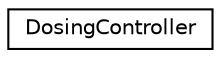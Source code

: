 digraph "Graphical Class Hierarchy"
{
  edge [fontname="Helvetica",fontsize="10",labelfontname="Helvetica",labelfontsize="10"];
  node [fontname="Helvetica",fontsize="10",shape=record];
  rankdir="LR";
  Node0 [label="DosingController",height=0.2,width=0.4,color="black", fillcolor="white", style="filled",URL="$classDosingController.html",tooltip="Takes control of the motor and performs reliable dosing according to taken configuration. "];
}
